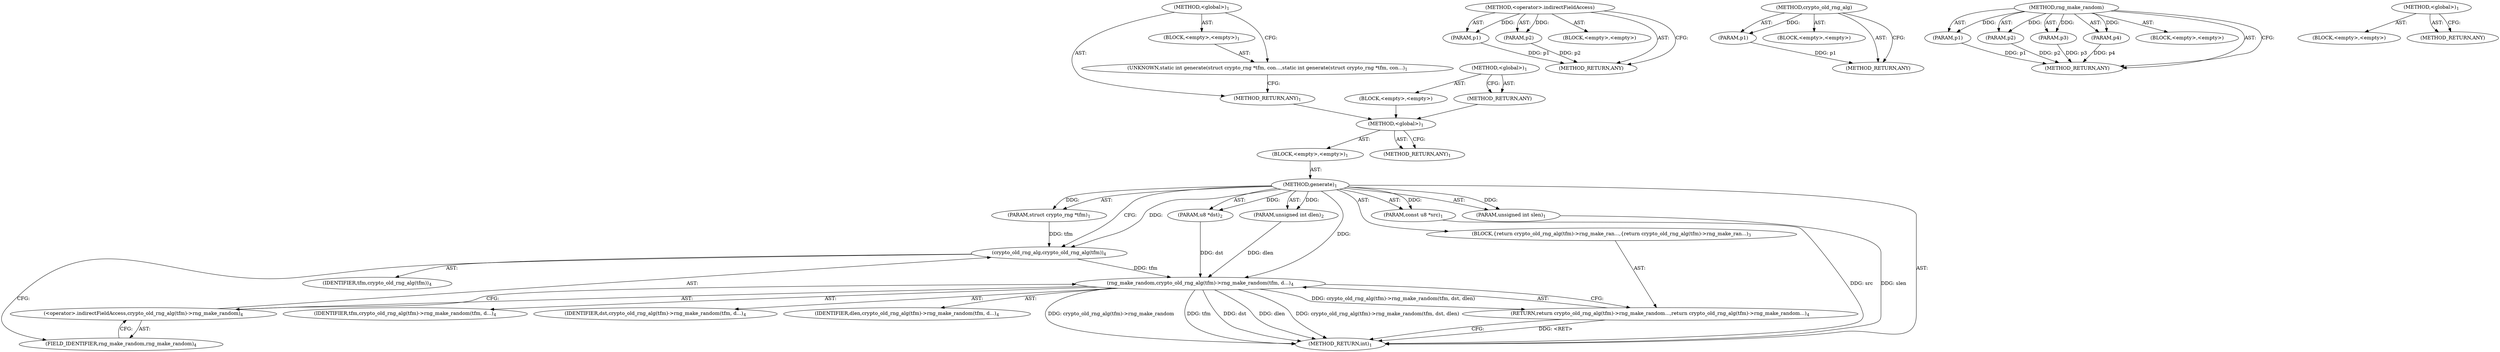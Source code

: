 digraph "&lt;global&gt;" {
vulnerable_6 [label=<(METHOD,&lt;global&gt;)<SUB>1</SUB>>];
vulnerable_7 [label=<(BLOCK,&lt;empty&gt;,&lt;empty&gt;)<SUB>1</SUB>>];
vulnerable_8 [label=<(METHOD,generate)<SUB>1</SUB>>];
vulnerable_9 [label=<(PARAM,struct crypto_rng *tfm)<SUB>1</SUB>>];
vulnerable_10 [label=<(PARAM,const u8 *src)<SUB>1</SUB>>];
vulnerable_11 [label=<(PARAM,unsigned int slen)<SUB>1</SUB>>];
vulnerable_12 [label=<(PARAM,u8 *dst)<SUB>2</SUB>>];
vulnerable_13 [label=<(PARAM,unsigned int dlen)<SUB>2</SUB>>];
vulnerable_14 [label=<(BLOCK,{
	return crypto_old_rng_alg(tfm)-&gt;rng_make_ran...,{
	return crypto_old_rng_alg(tfm)-&gt;rng_make_ran...)<SUB>3</SUB>>];
vulnerable_15 [label=<(RETURN,return crypto_old_rng_alg(tfm)-&gt;rng_make_random...,return crypto_old_rng_alg(tfm)-&gt;rng_make_random...)<SUB>4</SUB>>];
vulnerable_16 [label=<(rng_make_random,crypto_old_rng_alg(tfm)-&gt;rng_make_random(tfm, d...)<SUB>4</SUB>>];
vulnerable_17 [label=<(&lt;operator&gt;.indirectFieldAccess,crypto_old_rng_alg(tfm)-&gt;rng_make_random)<SUB>4</SUB>>];
vulnerable_18 [label=<(crypto_old_rng_alg,crypto_old_rng_alg(tfm))<SUB>4</SUB>>];
vulnerable_19 [label=<(IDENTIFIER,tfm,crypto_old_rng_alg(tfm))<SUB>4</SUB>>];
vulnerable_20 [label=<(FIELD_IDENTIFIER,rng_make_random,rng_make_random)<SUB>4</SUB>>];
vulnerable_21 [label=<(IDENTIFIER,tfm,crypto_old_rng_alg(tfm)-&gt;rng_make_random(tfm, d...)<SUB>4</SUB>>];
vulnerable_22 [label=<(IDENTIFIER,dst,crypto_old_rng_alg(tfm)-&gt;rng_make_random(tfm, d...)<SUB>4</SUB>>];
vulnerable_23 [label=<(IDENTIFIER,dlen,crypto_old_rng_alg(tfm)-&gt;rng_make_random(tfm, d...)<SUB>4</SUB>>];
vulnerable_24 [label=<(METHOD_RETURN,int)<SUB>1</SUB>>];
vulnerable_26 [label=<(METHOD_RETURN,ANY)<SUB>1</SUB>>];
vulnerable_54 [label=<(METHOD,&lt;operator&gt;.indirectFieldAccess)>];
vulnerable_55 [label=<(PARAM,p1)>];
vulnerable_56 [label=<(PARAM,p2)>];
vulnerable_57 [label=<(BLOCK,&lt;empty&gt;,&lt;empty&gt;)>];
vulnerable_58 [label=<(METHOD_RETURN,ANY)>];
vulnerable_59 [label=<(METHOD,crypto_old_rng_alg)>];
vulnerable_60 [label=<(PARAM,p1)>];
vulnerable_61 [label=<(BLOCK,&lt;empty&gt;,&lt;empty&gt;)>];
vulnerable_62 [label=<(METHOD_RETURN,ANY)>];
vulnerable_47 [label=<(METHOD,rng_make_random)>];
vulnerable_48 [label=<(PARAM,p1)>];
vulnerable_49 [label=<(PARAM,p2)>];
vulnerable_50 [label=<(PARAM,p3)>];
vulnerable_51 [label=<(PARAM,p4)>];
vulnerable_52 [label=<(BLOCK,&lt;empty&gt;,&lt;empty&gt;)>];
vulnerable_53 [label=<(METHOD_RETURN,ANY)>];
vulnerable_41 [label=<(METHOD,&lt;global&gt;)<SUB>1</SUB>>];
vulnerable_42 [label=<(BLOCK,&lt;empty&gt;,&lt;empty&gt;)>];
vulnerable_43 [label=<(METHOD_RETURN,ANY)>];
fixed_6 [label=<(METHOD,&lt;global&gt;)<SUB>1</SUB>>];
fixed_7 [label=<(BLOCK,&lt;empty&gt;,&lt;empty&gt;)<SUB>1</SUB>>];
fixed_8 [label=<(UNKNOWN,static int generate(struct crypto_rng *tfm, con...,static int generate(struct crypto_rng *tfm, con...)<SUB>1</SUB>>];
fixed_9 [label=<(METHOD_RETURN,ANY)<SUB>1</SUB>>];
fixed_14 [label=<(METHOD,&lt;global&gt;)<SUB>1</SUB>>];
fixed_15 [label=<(BLOCK,&lt;empty&gt;,&lt;empty&gt;)>];
fixed_16 [label=<(METHOD_RETURN,ANY)>];
vulnerable_6 -> vulnerable_7  [key=0, label="AST: "];
vulnerable_6 -> vulnerable_26  [key=0, label="AST: "];
vulnerable_6 -> vulnerable_26  [key=1, label="CFG: "];
vulnerable_7 -> vulnerable_8  [key=0, label="AST: "];
vulnerable_8 -> vulnerable_9  [key=0, label="AST: "];
vulnerable_8 -> vulnerable_9  [key=1, label="DDG: "];
vulnerable_8 -> vulnerable_10  [key=0, label="AST: "];
vulnerable_8 -> vulnerable_10  [key=1, label="DDG: "];
vulnerable_8 -> vulnerable_11  [key=0, label="AST: "];
vulnerable_8 -> vulnerable_11  [key=1, label="DDG: "];
vulnerable_8 -> vulnerable_12  [key=0, label="AST: "];
vulnerable_8 -> vulnerable_12  [key=1, label="DDG: "];
vulnerable_8 -> vulnerable_13  [key=0, label="AST: "];
vulnerable_8 -> vulnerable_13  [key=1, label="DDG: "];
vulnerable_8 -> vulnerable_14  [key=0, label="AST: "];
vulnerable_8 -> vulnerable_24  [key=0, label="AST: "];
vulnerable_8 -> vulnerable_18  [key=0, label="CFG: "];
vulnerable_8 -> vulnerable_18  [key=1, label="DDG: "];
vulnerable_8 -> vulnerable_16  [key=0, label="DDG: "];
vulnerable_9 -> vulnerable_18  [key=0, label="DDG: tfm"];
vulnerable_10 -> vulnerable_24  [key=0, label="DDG: src"];
vulnerable_11 -> vulnerable_24  [key=0, label="DDG: slen"];
vulnerable_12 -> vulnerable_16  [key=0, label="DDG: dst"];
vulnerable_13 -> vulnerable_16  [key=0, label="DDG: dlen"];
vulnerable_14 -> vulnerable_15  [key=0, label="AST: "];
vulnerable_15 -> vulnerable_16  [key=0, label="AST: "];
vulnerable_15 -> vulnerable_24  [key=0, label="CFG: "];
vulnerable_15 -> vulnerable_24  [key=1, label="DDG: &lt;RET&gt;"];
vulnerable_16 -> vulnerable_17  [key=0, label="AST: "];
vulnerable_16 -> vulnerable_21  [key=0, label="AST: "];
vulnerable_16 -> vulnerable_22  [key=0, label="AST: "];
vulnerable_16 -> vulnerable_23  [key=0, label="AST: "];
vulnerable_16 -> vulnerable_15  [key=0, label="CFG: "];
vulnerable_16 -> vulnerable_15  [key=1, label="DDG: crypto_old_rng_alg(tfm)-&gt;rng_make_random(tfm, dst, dlen)"];
vulnerable_16 -> vulnerable_24  [key=0, label="DDG: crypto_old_rng_alg(tfm)-&gt;rng_make_random"];
vulnerable_16 -> vulnerable_24  [key=1, label="DDG: tfm"];
vulnerable_16 -> vulnerable_24  [key=2, label="DDG: dst"];
vulnerable_16 -> vulnerable_24  [key=3, label="DDG: dlen"];
vulnerable_16 -> vulnerable_24  [key=4, label="DDG: crypto_old_rng_alg(tfm)-&gt;rng_make_random(tfm, dst, dlen)"];
vulnerable_17 -> vulnerable_18  [key=0, label="AST: "];
vulnerable_17 -> vulnerable_20  [key=0, label="AST: "];
vulnerable_17 -> vulnerable_16  [key=0, label="CFG: "];
vulnerable_18 -> vulnerable_19  [key=0, label="AST: "];
vulnerable_18 -> vulnerable_20  [key=0, label="CFG: "];
vulnerable_18 -> vulnerable_16  [key=0, label="DDG: tfm"];
vulnerable_20 -> vulnerable_17  [key=0, label="CFG: "];
vulnerable_54 -> vulnerable_55  [key=0, label="AST: "];
vulnerable_54 -> vulnerable_55  [key=1, label="DDG: "];
vulnerable_54 -> vulnerable_57  [key=0, label="AST: "];
vulnerable_54 -> vulnerable_56  [key=0, label="AST: "];
vulnerable_54 -> vulnerable_56  [key=1, label="DDG: "];
vulnerable_54 -> vulnerable_58  [key=0, label="AST: "];
vulnerable_54 -> vulnerable_58  [key=1, label="CFG: "];
vulnerable_55 -> vulnerable_58  [key=0, label="DDG: p1"];
vulnerable_56 -> vulnerable_58  [key=0, label="DDG: p2"];
vulnerable_59 -> vulnerable_60  [key=0, label="AST: "];
vulnerable_59 -> vulnerable_60  [key=1, label="DDG: "];
vulnerable_59 -> vulnerable_61  [key=0, label="AST: "];
vulnerable_59 -> vulnerable_62  [key=0, label="AST: "];
vulnerable_59 -> vulnerable_62  [key=1, label="CFG: "];
vulnerable_60 -> vulnerable_62  [key=0, label="DDG: p1"];
vulnerable_47 -> vulnerable_48  [key=0, label="AST: "];
vulnerable_47 -> vulnerable_48  [key=1, label="DDG: "];
vulnerable_47 -> vulnerable_52  [key=0, label="AST: "];
vulnerable_47 -> vulnerable_49  [key=0, label="AST: "];
vulnerable_47 -> vulnerable_49  [key=1, label="DDG: "];
vulnerable_47 -> vulnerable_53  [key=0, label="AST: "];
vulnerable_47 -> vulnerable_53  [key=1, label="CFG: "];
vulnerable_47 -> vulnerable_50  [key=0, label="AST: "];
vulnerable_47 -> vulnerable_50  [key=1, label="DDG: "];
vulnerable_47 -> vulnerable_51  [key=0, label="AST: "];
vulnerable_47 -> vulnerable_51  [key=1, label="DDG: "];
vulnerable_48 -> vulnerable_53  [key=0, label="DDG: p1"];
vulnerable_49 -> vulnerable_53  [key=0, label="DDG: p2"];
vulnerable_50 -> vulnerable_53  [key=0, label="DDG: p3"];
vulnerable_51 -> vulnerable_53  [key=0, label="DDG: p4"];
vulnerable_41 -> vulnerable_42  [key=0, label="AST: "];
vulnerable_41 -> vulnerable_43  [key=0, label="AST: "];
vulnerable_41 -> vulnerable_43  [key=1, label="CFG: "];
fixed_6 -> fixed_7  [key=0, label="AST: "];
fixed_6 -> fixed_9  [key=0, label="AST: "];
fixed_6 -> fixed_8  [key=0, label="CFG: "];
fixed_7 -> fixed_8  [key=0, label="AST: "];
fixed_8 -> fixed_9  [key=0, label="CFG: "];
fixed_9 -> vulnerable_6  [key=0];
fixed_14 -> fixed_15  [key=0, label="AST: "];
fixed_14 -> fixed_16  [key=0, label="AST: "];
fixed_14 -> fixed_16  [key=1, label="CFG: "];
fixed_15 -> vulnerable_6  [key=0];
fixed_16 -> vulnerable_6  [key=0];
}
